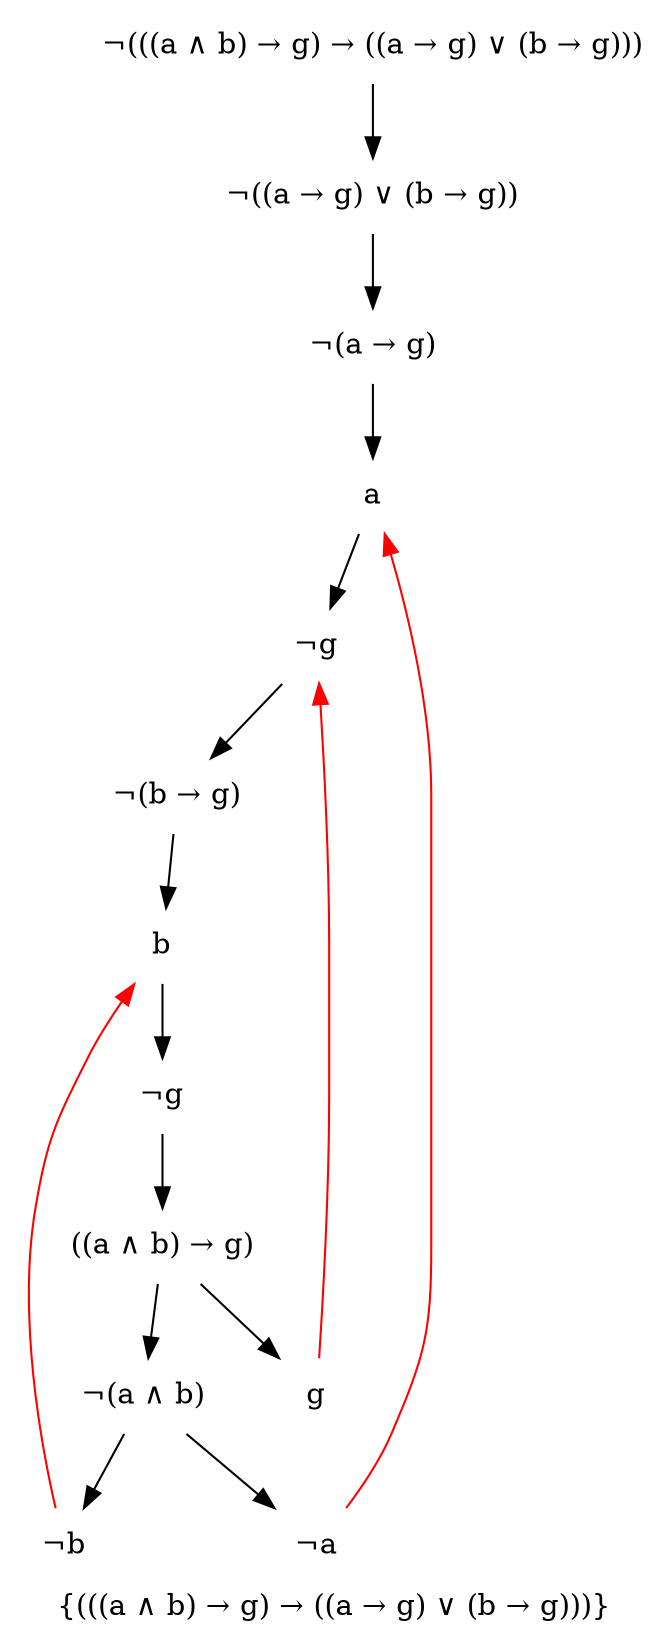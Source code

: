 digraph G {
	label = "{(((a &and; b) &rarr; g) &rarr; ((a &rarr; g) &or; (b &rarr; g)))}";
	node [ shape = "plaintext" ];
	0 [ label = "&not;(((a &and; b) &rarr; g) &rarr; ((a &rarr; g) &or; (b &rarr; g)))" ];
	1 [ label = "&not;((a &rarr; g) &or; (b &rarr; g))" ];
	0 -> 1;
	2 [ label = "&not;(a &rarr; g)" ];
	1 -> 2;
	3 [ label = "a" ];
	2 -> 3;
	4 [ label = "&not;g" ];
	3 -> 4;
	5 [ label = "&not;(b &rarr; g)" ];
	4 -> 5;
	6 [ label = "b" ];
	5 -> 6;
	7 [ label = "&not;g" ];
	6 -> 7;
	8 [ label = "((a &and; b) &rarr; g)" ];
	7 -> 8;
	9 [ label = "&not;(a &and; b)" ];
	8 -> 9;
	10 [ label = "&not;a" ];
	9 -> 10;
	10 -> 3 [ arrowtail = "normal", color = "red" ];
	11 [ label = "&not;b" ];
	9 -> 11;
	11 -> 6 [ arrowtail = "normal", color = "red" ];
	12 [ label = "g" ];
	8 -> 12;
	12 -> 4 [ arrowtail = "normal", color = "red" ];
}